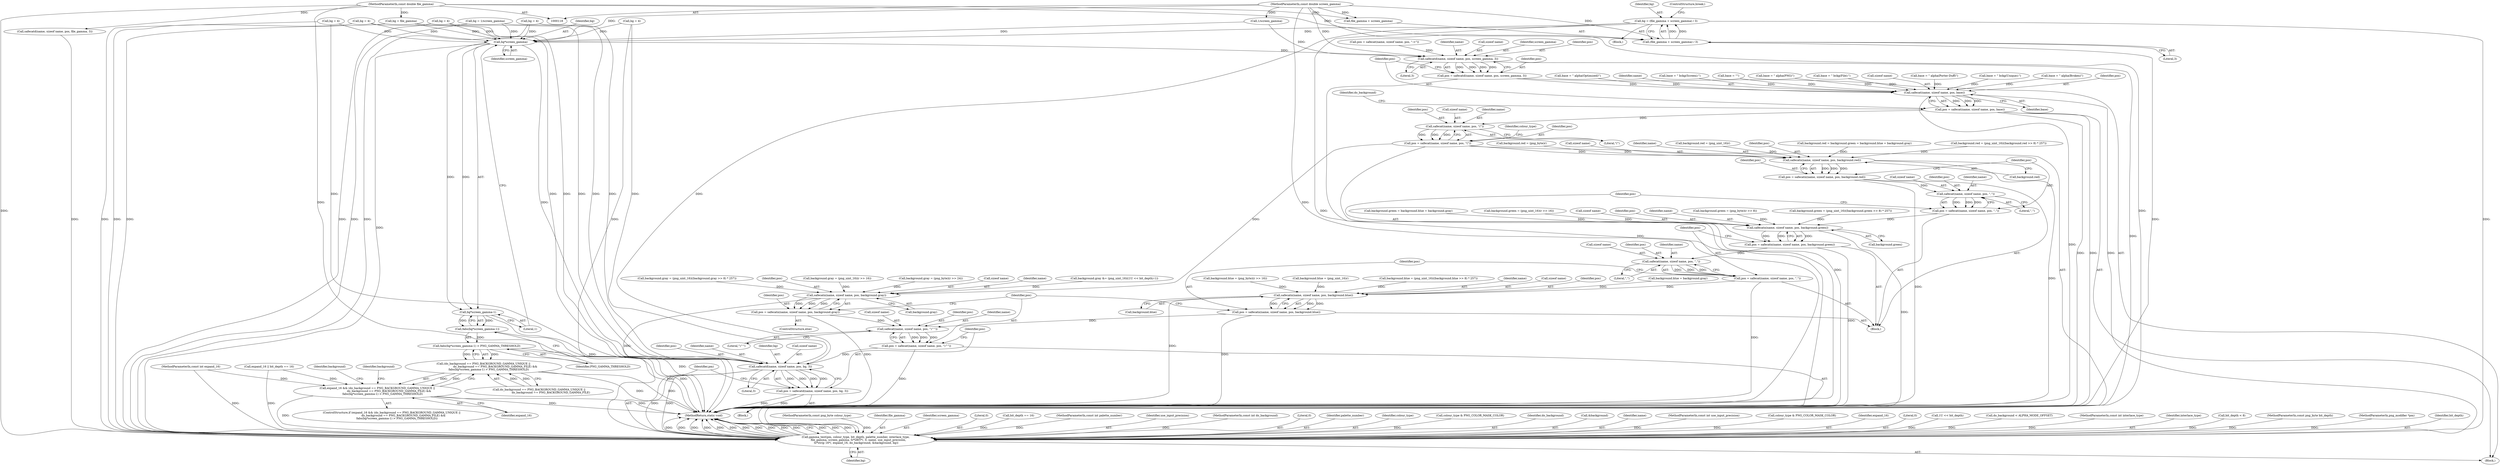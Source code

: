 digraph "0_Android_9d4853418ab2f754c2b63e091c29c5529b8b86ca_44@integer" {
"1000171" [label="(Call,bg = (file_gamma + screen_gamma) / 3)"];
"1000173" [label="(Call,(file_gamma + screen_gamma) / 3)"];
"1000124" [label="(MethodParameterIn,const double file_gamma)"];
"1000125" [label="(MethodParameterIn,const double screen_gamma)"];
"1000271" [label="(Call,bg*screen_gamma)"];
"1000270" [label="(Call,bg*screen_gamma-1)"];
"1000269" [label="(Call,fabs(bg*screen_gamma-1))"];
"1000268" [label="(Call,fabs(bg*screen_gamma-1) > PNG_GAMMA_THRESHOLD)"];
"1000260" [label="(Call,(do_background == PNG_BACKGROUND_GAMMA_UNIQUE ||\n                           do_background == PNG_BACKGROUND_GAMMA_FILE) &&\n            fabs(bg*screen_gamma-1) > PNG_GAMMA_THRESHOLD)"];
"1000258" [label="(Call,expand_16 && (do_background == PNG_BACKGROUND_GAMMA_UNIQUE ||\n                           do_background == PNG_BACKGROUND_GAMMA_FILE) &&\n            fabs(bg*screen_gamma-1) > PNG_GAMMA_THRESHOLD)"];
"1000544" [label="(Call,gamma_test(pm, colour_type, bit_depth, palette_number, interlace_type,\n      file_gamma, screen_gamma, 0/*sBIT*/, 0, name, use_input_precision,\n 0/*strip 16*/, expand_16, do_background, &background, bg))"];
"1000437" [label="(Call,safecatd(name, sizeof name, pos, screen_gamma, 3))"];
"1000435" [label="(Call,pos = safecatd(name, sizeof name, pos, screen_gamma, 3))"];
"1000446" [label="(Call,safecat(name, sizeof name, pos, base))"];
"1000444" [label="(Call,pos = safecat(name, sizeof name, pos, base))"];
"1000459" [label="(Call,safecat(name, sizeof name, pos, \"(\"))"];
"1000457" [label="(Call,pos = safecat(name, sizeof name, pos, \"(\"))"];
"1000472" [label="(Call,safecatn(name, sizeof name, pos, background.red))"];
"1000470" [label="(Call,pos = safecatn(name, sizeof name, pos, background.red))"];
"1000482" [label="(Call,safecat(name, sizeof name, pos, \",\"))"];
"1000480" [label="(Call,pos = safecat(name, sizeof name, pos, \",\"))"];
"1000490" [label="(Call,safecatn(name, sizeof name, pos, background.green))"];
"1000488" [label="(Call,pos = safecatn(name, sizeof name, pos, background.green))"];
"1000500" [label="(Call,safecat(name, sizeof name, pos, \",\"))"];
"1000498" [label="(Call,pos = safecat(name, sizeof name, pos, \",\"))"];
"1000508" [label="(Call,safecatn(name, sizeof name, pos, background.blue))"];
"1000506" [label="(Call,pos = safecatn(name, sizeof name, pos, background.blue))"];
"1000529" [label="(Call,safecat(name, sizeof name, pos, \")^\"))"];
"1000527" [label="(Call,pos = safecat(name, sizeof name, pos, \")^\"))"];
"1000537" [label="(Call,safecatd(name, sizeof name, pos, bg, 3))"];
"1000535" [label="(Call,pos = safecatd(name, sizeof name, pos, bg, 3))"];
"1000519" [label="(Call,safecatn(name, sizeof name, pos, background.gray))"];
"1000517" [label="(Call,pos = safecatn(name, sizeof name, pos, background.gray))"];
"1000120" [label="(MethodParameterIn,const png_byte colour_type)"];
"1000351" [label="(Call,background.blue = (png_byte)(r >> 16))"];
"1000490" [label="(Call,safecatn(name, sizeof name, pos, background.green))"];
"1000171" [label="(Call,bg = (file_gamma + screen_gamma) / 3)"];
"1000160" [label="(Call,base = \" bckg(File):\")"];
"1000491" [label="(Identifier,name)"];
"1000129" [label="(Block,)"];
"1000277" [label="(Call,background.red = (png_uint_16)((background.red >> 8) * 257))"];
"1000550" [label="(Identifier,file_gamma)"];
"1000518" [label="(Identifier,pos)"];
"1000269" [label="(Call,fabs(bg*screen_gamma-1))"];
"1000448" [label="(Call,sizeof name)"];
"1000537" [label="(Call,safecatd(name, sizeof name, pos, bg, 3))"];
"1000212" [label="(Call,expand_16 || bit_depth == 16)"];
"1000551" [label="(Identifier,screen_gamma)"];
"1000541" [label="(Identifier,pos)"];
"1000272" [label="(Identifier,bg)"];
"1000528" [label="(Identifier,pos)"];
"1000335" [label="(Call,background.red = (png_byte)r)"];
"1000461" [label="(Call,sizeof name)"];
"1000507" [label="(Identifier,pos)"];
"1000531" [label="(Call,sizeof name)"];
"1000260" [label="(Call,(do_background == PNG_BACKGROUND_GAMMA_UNIQUE ||\n                           do_background == PNG_BACKGROUND_GAMMA_FILE) &&\n            fabs(bg*screen_gamma-1) > PNG_GAMMA_THRESHOLD)"];
"1000561" [label="(Identifier,bg)"];
"1000499" [label="(Identifier,pos)"];
"1000523" [label="(Identifier,pos)"];
"1000188" [label="(Call,base = \" alpha(Porter-Duff)\")"];
"1000454" [label="(Identifier,do_background)"];
"1000477" [label="(Call,background.red)"];
"1000183" [label="(Call,bg = 4)"];
"1000486" [label="(Identifier,pos)"];
"1000517" [label="(Call,pos = safecatn(name, sizeof name, pos, background.gray))"];
"1000545" [label="(Identifier,pm)"];
"1000538" [label="(Identifier,name)"];
"1000471" [label="(Identifier,pos)"];
"1000527" [label="(Call,pos = safecat(name, sizeof name, pos, \")^\"))"];
"1000140" [label="(Block,)"];
"1000172" [label="(Identifier,bg)"];
"1000556" [label="(Literal,0)"];
"1000427" [label="(Call,pos = safecat(name, sizeof name, pos, \"->\"))"];
"1000168" [label="(Call,base = \" bckg(Unique):\")"];
"1000274" [label="(Literal,1)"];
"1000174" [label="(Call,file_gamma + screen_gamma)"];
"1000508" [label="(Call,safecatn(name, sizeof name, pos, background.blue))"];
"1000248" [label="(Call,background.gray = (png_uint_16)(r >> 16))"];
"1000204" [label="(Call,base = \" alpha(Broken)\")"];
"1000124" [label="(MethodParameterIn,const double file_gamma)"];
"1000261" [label="(Call,do_background == PNG_BACKGROUND_GAMMA_UNIQUE ||\n                           do_background == PNG_BACKGROUND_GAMMA_FILE)"];
"1000214" [label="(Call,bit_depth == 16)"];
"1000258" [label="(Call,expand_16 && (do_background == PNG_BACKGROUND_GAMMA_UNIQUE ||\n                           do_background == PNG_BACKGROUND_GAMMA_FILE) &&\n            fabs(bg*screen_gamma-1) > PNG_GAMMA_THRESHOLD)"];
"1000273" [label="(Identifier,screen_gamma)"];
"1000435" [label="(Call,pos = safecatd(name, sizeof name, pos, screen_gamma, 3))"];
"1000268" [label="(Call,fabs(bg*screen_gamma-1) > PNG_GAMMA_THRESHOLD)"];
"1000450" [label="(Identifier,pos)"];
"1000536" [label="(Identifier,pos)"];
"1000516" [label="(ControlStructure,else)"];
"1000122" [label="(MethodParameterIn,const int palette_number)"];
"1000555" [label="(Identifier,use_input_precision)"];
"1000127" [label="(MethodParameterIn,const int do_background)"];
"1000241" [label="(Call,background.blue = (png_uint_16)r)"];
"1000474" [label="(Call,sizeof name)"];
"1000543" [label="(Literal,3)"];
"1000552" [label="(Literal,0)"];
"1000513" [label="(Call,background.blue)"];
"1000178" [label="(ControlStructure,break;)"];
"1000342" [label="(Call,background.green = (png_byte)(r >> 8))"];
"1000548" [label="(Identifier,palette_number)"];
"1000529" [label="(Call,safecat(name, sizeof name, pos, \")^\"))"];
"1000270" [label="(Call,bg*screen_gamma-1)"];
"1000544" [label="(Call,gamma_test(pm, colour_type, bit_depth, palette_number, interlace_type,\n      file_gamma, screen_gamma, 0/*sBIT*/, 0, name, use_input_precision,\n 0/*strip 16*/, expand_16, do_background, &background, bg))"];
"1000275" [label="(Identifier,PNG_GAMMA_THRESHOLD)"];
"1000535" [label="(Call,pos = safecatd(name, sizeof name, pos, bg, 3))"];
"1000464" [label="(Literal,\"(\")"];
"1000371" [label="(Identifier,background)"];
"1000360" [label="(Call,background.gray = (png_byte)(r >> 24))"];
"1000521" [label="(Call,sizeof name)"];
"1000520" [label="(Identifier,name)"];
"1000546" [label="(Identifier,colour_type)"];
"1000498" [label="(Call,pos = safecat(name, sizeof name, pos, \",\"))"];
"1000384" [label="(Call,background.gray &= (png_uint_16)((1U << bit_depth)-1))"];
"1000173" [label="(Call,(file_gamma + screen_gamma) / 3)"];
"1000128" [label="(MethodParameterIn,const int expand_16)"];
"1000437" [label="(Call,safecatd(name, sizeof name, pos, screen_gamma, 3))"];
"1000473" [label="(Identifier,name)"];
"1000222" [label="(Call,background.red = (png_uint_16)r)"];
"1000376" [label="(Call,colour_type & PNG_COLOR_MASK_COLOR)"];
"1000470" [label="(Call,pos = safecatn(name, sizeof name, pos, background.red))"];
"1000259" [label="(Identifier,expand_16)"];
"1000505" [label="(Literal,\",\")"];
"1000558" [label="(Identifier,do_background)"];
"1000196" [label="(Call,base = \" alpha(Optimized)\")"];
"1000290" [label="(Call,background.green = (png_uint_16)((background.green >> 8) * 257))"];
"1000559" [label="(Call,&background)"];
"1000502" [label="(Call,sizeof name)"];
"1000447" [label="(Identifier,name)"];
"1000489" [label="(Identifier,pos)"];
"1000150" [label="(Call,base = \" bckg(Screen):\")"];
"1000488" [label="(Call,pos = safecatn(name, sizeof name, pos, background.green))"];
"1000399" [label="(Call,background.green = background.blue = background.gray)"];
"1000436" [label="(Identifier,pos)"];
"1000554" [label="(Identifier,name)"];
"1000472" [label="(Call,safecatn(name, sizeof name, pos, background.red))"];
"1000458" [label="(Identifier,pos)"];
"1000476" [label="(Identifier,pos)"];
"1000316" [label="(Call,background.gray = (png_uint_16)((background.gray >> 8) * 257))"];
"1000460" [label="(Identifier,name)"];
"1000126" [label="(MethodParameterIn,const int use_input_precision)"];
"1000153" [label="(Call,bg = 1/screen_gamma)"];
"1000482" [label="(Call,safecat(name, sizeof name, pos, \",\"))"];
"1000504" [label="(Identifier,pos)"];
"1000303" [label="(Call,background.blue = (png_uint_16)((background.blue >> 8) * 257))"];
"1000466" [label="(Call,colour_type & PNG_COLOR_MASK_COLOR)"];
"1000443" [label="(Literal,3)"];
"1000451" [label="(Identifier,base)"];
"1000446" [label="(Call,safecat(name, sizeof name, pos, base))"];
"1000509" [label="(Identifier,name)"];
"1000229" [label="(Call,background.green = (png_uint_16)(r >> 16))"];
"1000481" [label="(Identifier,pos)"];
"1000542" [label="(Identifier,bg)"];
"1000177" [label="(Literal,3)"];
"1000492" [label="(Call,sizeof name)"];
"1000438" [label="(Identifier,name)"];
"1000510" [label="(Call,sizeof name)"];
"1000512" [label="(Identifier,pos)"];
"1000480" [label="(Call,pos = safecat(name, sizeof name, pos, \",\"))"];
"1000257" [label="(ControlStructure,if (expand_16 && (do_background == PNG_BACKGROUND_GAMMA_UNIQUE ||\n                           do_background == PNG_BACKGROUND_GAMMA_FILE) &&\n            fabs(bg*screen_gamma-1) > PNG_GAMMA_THRESHOLD))"];
"1000557" [label="(Identifier,expand_16)"];
"1000553" [label="(Literal,0)"];
"1000533" [label="(Identifier,pos)"];
"1000391" [label="(Call,1U << bit_depth)"];
"1000453" [label="(Call,do_background < ALPHA_MODE_OFFSET)"];
"1000444" [label="(Call,pos = safecat(name, sizeof name, pos, base))"];
"1000457" [label="(Call,pos = safecat(name, sizeof name, pos, \"(\"))"];
"1000562" [label="(MethodReturn,static void)"];
"1000469" [label="(Block,)"];
"1000123" [label="(MethodParameterIn,const int interlace_type)"];
"1000549" [label="(Identifier,interlace_type)"];
"1000524" [label="(Call,background.gray)"];
"1000279" [label="(Identifier,background)"];
"1000271" [label="(Call,bg*screen_gamma)"];
"1000439" [label="(Call,sizeof name)"];
"1000381" [label="(Call,bit_depth < 8)"];
"1000445" [label="(Identifier,pos)"];
"1000145" [label="(Call,bg = 4)"];
"1000459" [label="(Call,safecat(name, sizeof name, pos, \"(\"))"];
"1000530" [label="(Identifier,name)"];
"1000142" [label="(Call,base = \"\")"];
"1000207" [label="(Call,bg = 4)"];
"1000456" [label="(Block,)"];
"1000539" [label="(Call,sizeof name)"];
"1000403" [label="(Call,background.blue = background.gray)"];
"1000121" [label="(MethodParameterIn,const png_byte bit_depth)"];
"1000467" [label="(Identifier,colour_type)"];
"1000494" [label="(Identifier,pos)"];
"1000483" [label="(Identifier,name)"];
"1000500" [label="(Call,safecat(name, sizeof name, pos, \",\"))"];
"1000519" [label="(Call,safecatn(name, sizeof name, pos, background.gray))"];
"1000180" [label="(Call,base = \" alpha(PNG)\")"];
"1000442" [label="(Identifier,screen_gamma)"];
"1000119" [label="(MethodParameterIn,png_modifier *pm)"];
"1000506" [label="(Call,pos = safecatn(name, sizeof name, pos, background.blue))"];
"1000125" [label="(MethodParameterIn,const double screen_gamma)"];
"1000441" [label="(Identifier,pos)"];
"1000395" [label="(Call,background.red = background.green = background.blue = background.gray)"];
"1000163" [label="(Call,bg = file_gamma)"];
"1000463" [label="(Identifier,pos)"];
"1000191" [label="(Call,bg = 4)"];
"1000534" [label="(Literal,\")^\")"];
"1000484" [label="(Call,sizeof name)"];
"1000547" [label="(Identifier,bit_depth)"];
"1000155" [label="(Call,1/screen_gamma)"];
"1000199" [label="(Call,bg = 4)"];
"1000501" [label="(Identifier,name)"];
"1000420" [label="(Call,safecatd(name, sizeof name, pos, file_gamma, 3))"];
"1000487" [label="(Literal,\",\")"];
"1000495" [label="(Call,background.green)"];
"1000171" -> "1000140"  [label="AST: "];
"1000171" -> "1000173"  [label="CFG: "];
"1000172" -> "1000171"  [label="AST: "];
"1000173" -> "1000171"  [label="AST: "];
"1000178" -> "1000171"  [label="CFG: "];
"1000171" -> "1000562"  [label="DDG: "];
"1000173" -> "1000171"  [label="DDG: "];
"1000173" -> "1000171"  [label="DDG: "];
"1000171" -> "1000271"  [label="DDG: "];
"1000171" -> "1000537"  [label="DDG: "];
"1000171" -> "1000544"  [label="DDG: "];
"1000173" -> "1000177"  [label="CFG: "];
"1000174" -> "1000173"  [label="AST: "];
"1000177" -> "1000173"  [label="AST: "];
"1000173" -> "1000562"  [label="DDG: "];
"1000124" -> "1000173"  [label="DDG: "];
"1000125" -> "1000173"  [label="DDG: "];
"1000124" -> "1000118"  [label="AST: "];
"1000124" -> "1000562"  [label="DDG: "];
"1000124" -> "1000163"  [label="DDG: "];
"1000124" -> "1000174"  [label="DDG: "];
"1000124" -> "1000420"  [label="DDG: "];
"1000124" -> "1000544"  [label="DDG: "];
"1000125" -> "1000118"  [label="AST: "];
"1000125" -> "1000562"  [label="DDG: "];
"1000125" -> "1000155"  [label="DDG: "];
"1000125" -> "1000174"  [label="DDG: "];
"1000125" -> "1000271"  [label="DDG: "];
"1000125" -> "1000437"  [label="DDG: "];
"1000125" -> "1000544"  [label="DDG: "];
"1000271" -> "1000270"  [label="AST: "];
"1000271" -> "1000273"  [label="CFG: "];
"1000272" -> "1000271"  [label="AST: "];
"1000273" -> "1000271"  [label="AST: "];
"1000274" -> "1000271"  [label="CFG: "];
"1000271" -> "1000270"  [label="DDG: "];
"1000271" -> "1000270"  [label="DDG: "];
"1000163" -> "1000271"  [label="DDG: "];
"1000199" -> "1000271"  [label="DDG: "];
"1000183" -> "1000271"  [label="DDG: "];
"1000207" -> "1000271"  [label="DDG: "];
"1000153" -> "1000271"  [label="DDG: "];
"1000145" -> "1000271"  [label="DDG: "];
"1000191" -> "1000271"  [label="DDG: "];
"1000155" -> "1000271"  [label="DDG: "];
"1000271" -> "1000437"  [label="DDG: "];
"1000271" -> "1000537"  [label="DDG: "];
"1000271" -> "1000544"  [label="DDG: "];
"1000270" -> "1000269"  [label="AST: "];
"1000270" -> "1000274"  [label="CFG: "];
"1000274" -> "1000270"  [label="AST: "];
"1000269" -> "1000270"  [label="CFG: "];
"1000270" -> "1000562"  [label="DDG: "];
"1000270" -> "1000269"  [label="DDG: "];
"1000270" -> "1000269"  [label="DDG: "];
"1000269" -> "1000268"  [label="AST: "];
"1000275" -> "1000269"  [label="CFG: "];
"1000269" -> "1000562"  [label="DDG: "];
"1000269" -> "1000268"  [label="DDG: "];
"1000268" -> "1000260"  [label="AST: "];
"1000268" -> "1000275"  [label="CFG: "];
"1000275" -> "1000268"  [label="AST: "];
"1000260" -> "1000268"  [label="CFG: "];
"1000268" -> "1000562"  [label="DDG: "];
"1000268" -> "1000562"  [label="DDG: "];
"1000268" -> "1000260"  [label="DDG: "];
"1000268" -> "1000260"  [label="DDG: "];
"1000260" -> "1000258"  [label="AST: "];
"1000260" -> "1000261"  [label="CFG: "];
"1000261" -> "1000260"  [label="AST: "];
"1000258" -> "1000260"  [label="CFG: "];
"1000260" -> "1000562"  [label="DDG: "];
"1000260" -> "1000562"  [label="DDG: "];
"1000260" -> "1000258"  [label="DDG: "];
"1000260" -> "1000258"  [label="DDG: "];
"1000261" -> "1000260"  [label="DDG: "];
"1000261" -> "1000260"  [label="DDG: "];
"1000258" -> "1000257"  [label="AST: "];
"1000258" -> "1000259"  [label="CFG: "];
"1000259" -> "1000258"  [label="AST: "];
"1000279" -> "1000258"  [label="CFG: "];
"1000371" -> "1000258"  [label="CFG: "];
"1000258" -> "1000562"  [label="DDG: "];
"1000258" -> "1000562"  [label="DDG: "];
"1000212" -> "1000258"  [label="DDG: "];
"1000128" -> "1000258"  [label="DDG: "];
"1000258" -> "1000544"  [label="DDG: "];
"1000544" -> "1000129"  [label="AST: "];
"1000544" -> "1000561"  [label="CFG: "];
"1000545" -> "1000544"  [label="AST: "];
"1000546" -> "1000544"  [label="AST: "];
"1000547" -> "1000544"  [label="AST: "];
"1000548" -> "1000544"  [label="AST: "];
"1000549" -> "1000544"  [label="AST: "];
"1000550" -> "1000544"  [label="AST: "];
"1000551" -> "1000544"  [label="AST: "];
"1000552" -> "1000544"  [label="AST: "];
"1000553" -> "1000544"  [label="AST: "];
"1000554" -> "1000544"  [label="AST: "];
"1000555" -> "1000544"  [label="AST: "];
"1000556" -> "1000544"  [label="AST: "];
"1000557" -> "1000544"  [label="AST: "];
"1000558" -> "1000544"  [label="AST: "];
"1000559" -> "1000544"  [label="AST: "];
"1000561" -> "1000544"  [label="AST: "];
"1000562" -> "1000544"  [label="CFG: "];
"1000544" -> "1000562"  [label="DDG: "];
"1000544" -> "1000562"  [label="DDG: "];
"1000544" -> "1000562"  [label="DDG: "];
"1000544" -> "1000562"  [label="DDG: "];
"1000544" -> "1000562"  [label="DDG: "];
"1000544" -> "1000562"  [label="DDG: "];
"1000544" -> "1000562"  [label="DDG: "];
"1000544" -> "1000562"  [label="DDG: "];
"1000544" -> "1000562"  [label="DDG: "];
"1000544" -> "1000562"  [label="DDG: "];
"1000544" -> "1000562"  [label="DDG: "];
"1000544" -> "1000562"  [label="DDG: "];
"1000544" -> "1000562"  [label="DDG: "];
"1000544" -> "1000562"  [label="DDG: "];
"1000119" -> "1000544"  [label="DDG: "];
"1000376" -> "1000544"  [label="DDG: "];
"1000466" -> "1000544"  [label="DDG: "];
"1000120" -> "1000544"  [label="DDG: "];
"1000391" -> "1000544"  [label="DDG: "];
"1000381" -> "1000544"  [label="DDG: "];
"1000214" -> "1000544"  [label="DDG: "];
"1000121" -> "1000544"  [label="DDG: "];
"1000122" -> "1000544"  [label="DDG: "];
"1000123" -> "1000544"  [label="DDG: "];
"1000420" -> "1000544"  [label="DDG: "];
"1000437" -> "1000544"  [label="DDG: "];
"1000446" -> "1000544"  [label="DDG: "];
"1000537" -> "1000544"  [label="DDG: "];
"1000537" -> "1000544"  [label="DDG: "];
"1000126" -> "1000544"  [label="DDG: "];
"1000212" -> "1000544"  [label="DDG: "];
"1000128" -> "1000544"  [label="DDG: "];
"1000453" -> "1000544"  [label="DDG: "];
"1000127" -> "1000544"  [label="DDG: "];
"1000163" -> "1000544"  [label="DDG: "];
"1000199" -> "1000544"  [label="DDG: "];
"1000183" -> "1000544"  [label="DDG: "];
"1000207" -> "1000544"  [label="DDG: "];
"1000153" -> "1000544"  [label="DDG: "];
"1000145" -> "1000544"  [label="DDG: "];
"1000191" -> "1000544"  [label="DDG: "];
"1000437" -> "1000435"  [label="AST: "];
"1000437" -> "1000443"  [label="CFG: "];
"1000438" -> "1000437"  [label="AST: "];
"1000439" -> "1000437"  [label="AST: "];
"1000441" -> "1000437"  [label="AST: "];
"1000442" -> "1000437"  [label="AST: "];
"1000443" -> "1000437"  [label="AST: "];
"1000435" -> "1000437"  [label="CFG: "];
"1000437" -> "1000435"  [label="DDG: "];
"1000437" -> "1000435"  [label="DDG: "];
"1000437" -> "1000435"  [label="DDG: "];
"1000437" -> "1000435"  [label="DDG: "];
"1000427" -> "1000437"  [label="DDG: "];
"1000155" -> "1000437"  [label="DDG: "];
"1000435" -> "1000129"  [label="AST: "];
"1000436" -> "1000435"  [label="AST: "];
"1000445" -> "1000435"  [label="CFG: "];
"1000435" -> "1000562"  [label="DDG: "];
"1000435" -> "1000446"  [label="DDG: "];
"1000446" -> "1000444"  [label="AST: "];
"1000446" -> "1000451"  [label="CFG: "];
"1000447" -> "1000446"  [label="AST: "];
"1000448" -> "1000446"  [label="AST: "];
"1000450" -> "1000446"  [label="AST: "];
"1000451" -> "1000446"  [label="AST: "];
"1000444" -> "1000446"  [label="CFG: "];
"1000446" -> "1000562"  [label="DDG: "];
"1000446" -> "1000444"  [label="DDG: "];
"1000446" -> "1000444"  [label="DDG: "];
"1000446" -> "1000444"  [label="DDG: "];
"1000150" -> "1000446"  [label="DDG: "];
"1000168" -> "1000446"  [label="DDG: "];
"1000188" -> "1000446"  [label="DDG: "];
"1000180" -> "1000446"  [label="DDG: "];
"1000196" -> "1000446"  [label="DDG: "];
"1000142" -> "1000446"  [label="DDG: "];
"1000204" -> "1000446"  [label="DDG: "];
"1000160" -> "1000446"  [label="DDG: "];
"1000444" -> "1000129"  [label="AST: "];
"1000445" -> "1000444"  [label="AST: "];
"1000454" -> "1000444"  [label="CFG: "];
"1000444" -> "1000562"  [label="DDG: "];
"1000444" -> "1000562"  [label="DDG: "];
"1000444" -> "1000459"  [label="DDG: "];
"1000459" -> "1000457"  [label="AST: "];
"1000459" -> "1000464"  [label="CFG: "];
"1000460" -> "1000459"  [label="AST: "];
"1000461" -> "1000459"  [label="AST: "];
"1000463" -> "1000459"  [label="AST: "];
"1000464" -> "1000459"  [label="AST: "];
"1000457" -> "1000459"  [label="CFG: "];
"1000459" -> "1000457"  [label="DDG: "];
"1000459" -> "1000457"  [label="DDG: "];
"1000459" -> "1000457"  [label="DDG: "];
"1000457" -> "1000456"  [label="AST: "];
"1000458" -> "1000457"  [label="AST: "];
"1000467" -> "1000457"  [label="CFG: "];
"1000457" -> "1000562"  [label="DDG: "];
"1000457" -> "1000472"  [label="DDG: "];
"1000457" -> "1000519"  [label="DDG: "];
"1000472" -> "1000470"  [label="AST: "];
"1000472" -> "1000477"  [label="CFG: "];
"1000473" -> "1000472"  [label="AST: "];
"1000474" -> "1000472"  [label="AST: "];
"1000476" -> "1000472"  [label="AST: "];
"1000477" -> "1000472"  [label="AST: "];
"1000470" -> "1000472"  [label="CFG: "];
"1000472" -> "1000562"  [label="DDG: "];
"1000472" -> "1000470"  [label="DDG: "];
"1000472" -> "1000470"  [label="DDG: "];
"1000472" -> "1000470"  [label="DDG: "];
"1000395" -> "1000472"  [label="DDG: "];
"1000335" -> "1000472"  [label="DDG: "];
"1000222" -> "1000472"  [label="DDG: "];
"1000277" -> "1000472"  [label="DDG: "];
"1000470" -> "1000469"  [label="AST: "];
"1000471" -> "1000470"  [label="AST: "];
"1000481" -> "1000470"  [label="CFG: "];
"1000470" -> "1000562"  [label="DDG: "];
"1000470" -> "1000482"  [label="DDG: "];
"1000482" -> "1000480"  [label="AST: "];
"1000482" -> "1000487"  [label="CFG: "];
"1000483" -> "1000482"  [label="AST: "];
"1000484" -> "1000482"  [label="AST: "];
"1000486" -> "1000482"  [label="AST: "];
"1000487" -> "1000482"  [label="AST: "];
"1000480" -> "1000482"  [label="CFG: "];
"1000482" -> "1000480"  [label="DDG: "];
"1000482" -> "1000480"  [label="DDG: "];
"1000482" -> "1000480"  [label="DDG: "];
"1000480" -> "1000469"  [label="AST: "];
"1000481" -> "1000480"  [label="AST: "];
"1000489" -> "1000480"  [label="CFG: "];
"1000480" -> "1000490"  [label="DDG: "];
"1000490" -> "1000488"  [label="AST: "];
"1000490" -> "1000495"  [label="CFG: "];
"1000491" -> "1000490"  [label="AST: "];
"1000492" -> "1000490"  [label="AST: "];
"1000494" -> "1000490"  [label="AST: "];
"1000495" -> "1000490"  [label="AST: "];
"1000488" -> "1000490"  [label="CFG: "];
"1000490" -> "1000562"  [label="DDG: "];
"1000490" -> "1000488"  [label="DDG: "];
"1000490" -> "1000488"  [label="DDG: "];
"1000490" -> "1000488"  [label="DDG: "];
"1000290" -> "1000490"  [label="DDG: "];
"1000342" -> "1000490"  [label="DDG: "];
"1000399" -> "1000490"  [label="DDG: "];
"1000229" -> "1000490"  [label="DDG: "];
"1000488" -> "1000469"  [label="AST: "];
"1000489" -> "1000488"  [label="AST: "];
"1000499" -> "1000488"  [label="CFG: "];
"1000488" -> "1000562"  [label="DDG: "];
"1000488" -> "1000500"  [label="DDG: "];
"1000500" -> "1000498"  [label="AST: "];
"1000500" -> "1000505"  [label="CFG: "];
"1000501" -> "1000500"  [label="AST: "];
"1000502" -> "1000500"  [label="AST: "];
"1000504" -> "1000500"  [label="AST: "];
"1000505" -> "1000500"  [label="AST: "];
"1000498" -> "1000500"  [label="CFG: "];
"1000500" -> "1000498"  [label="DDG: "];
"1000500" -> "1000498"  [label="DDG: "];
"1000500" -> "1000498"  [label="DDG: "];
"1000498" -> "1000469"  [label="AST: "];
"1000499" -> "1000498"  [label="AST: "];
"1000507" -> "1000498"  [label="CFG: "];
"1000498" -> "1000562"  [label="DDG: "];
"1000498" -> "1000508"  [label="DDG: "];
"1000508" -> "1000506"  [label="AST: "];
"1000508" -> "1000513"  [label="CFG: "];
"1000509" -> "1000508"  [label="AST: "];
"1000510" -> "1000508"  [label="AST: "];
"1000512" -> "1000508"  [label="AST: "];
"1000513" -> "1000508"  [label="AST: "];
"1000506" -> "1000508"  [label="CFG: "];
"1000508" -> "1000562"  [label="DDG: "];
"1000508" -> "1000506"  [label="DDG: "];
"1000508" -> "1000506"  [label="DDG: "];
"1000508" -> "1000506"  [label="DDG: "];
"1000303" -> "1000508"  [label="DDG: "];
"1000403" -> "1000508"  [label="DDG: "];
"1000241" -> "1000508"  [label="DDG: "];
"1000351" -> "1000508"  [label="DDG: "];
"1000506" -> "1000469"  [label="AST: "];
"1000507" -> "1000506"  [label="AST: "];
"1000528" -> "1000506"  [label="CFG: "];
"1000506" -> "1000562"  [label="DDG: "];
"1000506" -> "1000529"  [label="DDG: "];
"1000529" -> "1000527"  [label="AST: "];
"1000529" -> "1000534"  [label="CFG: "];
"1000530" -> "1000529"  [label="AST: "];
"1000531" -> "1000529"  [label="AST: "];
"1000533" -> "1000529"  [label="AST: "];
"1000534" -> "1000529"  [label="AST: "];
"1000527" -> "1000529"  [label="CFG: "];
"1000529" -> "1000527"  [label="DDG: "];
"1000529" -> "1000527"  [label="DDG: "];
"1000529" -> "1000527"  [label="DDG: "];
"1000517" -> "1000529"  [label="DDG: "];
"1000527" -> "1000456"  [label="AST: "];
"1000528" -> "1000527"  [label="AST: "];
"1000536" -> "1000527"  [label="CFG: "];
"1000527" -> "1000562"  [label="DDG: "];
"1000527" -> "1000537"  [label="DDG: "];
"1000537" -> "1000535"  [label="AST: "];
"1000537" -> "1000543"  [label="CFG: "];
"1000538" -> "1000537"  [label="AST: "];
"1000539" -> "1000537"  [label="AST: "];
"1000541" -> "1000537"  [label="AST: "];
"1000542" -> "1000537"  [label="AST: "];
"1000543" -> "1000537"  [label="AST: "];
"1000535" -> "1000537"  [label="CFG: "];
"1000537" -> "1000535"  [label="DDG: "];
"1000537" -> "1000535"  [label="DDG: "];
"1000537" -> "1000535"  [label="DDG: "];
"1000537" -> "1000535"  [label="DDG: "];
"1000163" -> "1000537"  [label="DDG: "];
"1000199" -> "1000537"  [label="DDG: "];
"1000183" -> "1000537"  [label="DDG: "];
"1000207" -> "1000537"  [label="DDG: "];
"1000153" -> "1000537"  [label="DDG: "];
"1000145" -> "1000537"  [label="DDG: "];
"1000191" -> "1000537"  [label="DDG: "];
"1000535" -> "1000456"  [label="AST: "];
"1000536" -> "1000535"  [label="AST: "];
"1000545" -> "1000535"  [label="CFG: "];
"1000535" -> "1000562"  [label="DDG: "];
"1000535" -> "1000562"  [label="DDG: "];
"1000519" -> "1000517"  [label="AST: "];
"1000519" -> "1000524"  [label="CFG: "];
"1000520" -> "1000519"  [label="AST: "];
"1000521" -> "1000519"  [label="AST: "];
"1000523" -> "1000519"  [label="AST: "];
"1000524" -> "1000519"  [label="AST: "];
"1000517" -> "1000519"  [label="CFG: "];
"1000519" -> "1000562"  [label="DDG: "];
"1000519" -> "1000517"  [label="DDG: "];
"1000519" -> "1000517"  [label="DDG: "];
"1000519" -> "1000517"  [label="DDG: "];
"1000360" -> "1000519"  [label="DDG: "];
"1000248" -> "1000519"  [label="DDG: "];
"1000316" -> "1000519"  [label="DDG: "];
"1000384" -> "1000519"  [label="DDG: "];
"1000517" -> "1000516"  [label="AST: "];
"1000518" -> "1000517"  [label="AST: "];
"1000528" -> "1000517"  [label="CFG: "];
"1000517" -> "1000562"  [label="DDG: "];
}
